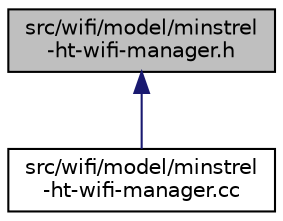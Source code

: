 digraph "src/wifi/model/minstrel-ht-wifi-manager.h"
{
 // LATEX_PDF_SIZE
  edge [fontname="Helvetica",fontsize="10",labelfontname="Helvetica",labelfontsize="10"];
  node [fontname="Helvetica",fontsize="10",shape=record];
  Node1 [label="src/wifi/model/minstrel\l-ht-wifi-manager.h",height=0.2,width=0.4,color="black", fillcolor="grey75", style="filled", fontcolor="black",tooltip=" "];
  Node1 -> Node2 [dir="back",color="midnightblue",fontsize="10",style="solid",fontname="Helvetica"];
  Node2 [label="src/wifi/model/minstrel\l-ht-wifi-manager.cc",height=0.2,width=0.4,color="black", fillcolor="white", style="filled",URL="$minstrel-ht-wifi-manager_8cc.html",tooltip=" "];
}
